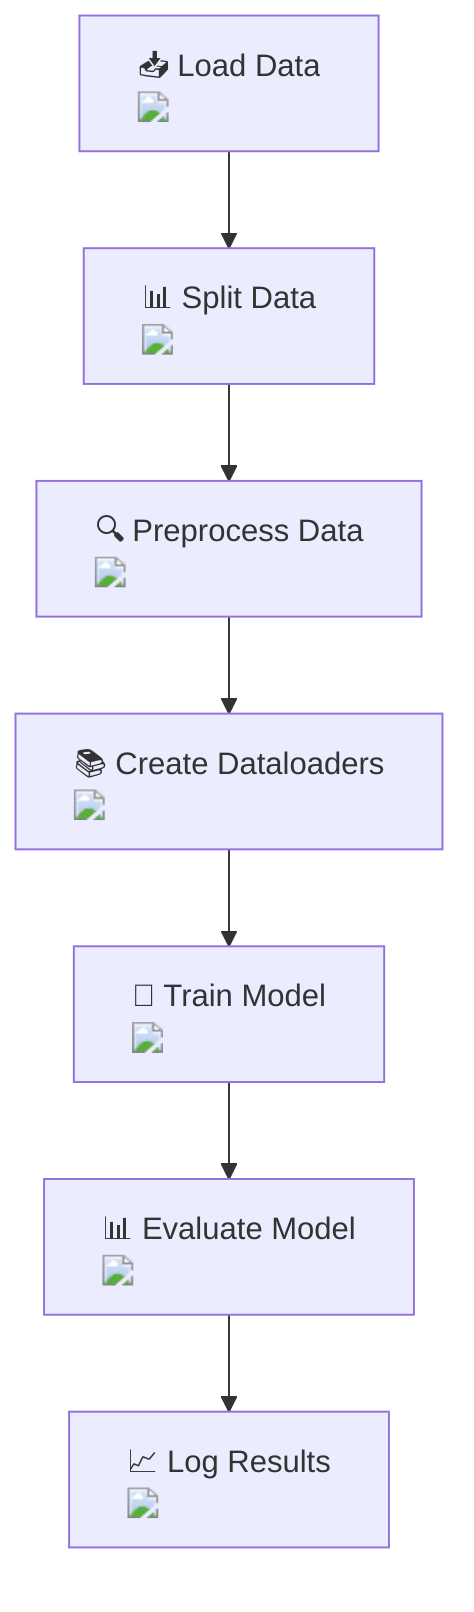 flowchart TD
    A["📥 Load Data <img src='dummy_plots/hist_template.svg' />"] --> B["📊 Split Data <img src='icons/row_split.svg' />"]
    B --> C["🔍 Preprocess Data <img src='icons/column_split.svg' />"]
    C --> D["📚 Create Dataloaders <img src='icons/table.svg' />"]
    D --> E["🧠 Train Model <img src='icons/brain.svg' />"]
    E --> F["📊 Evaluate Model <img src='icons/brain.svg' />"]
    F --> G["📈 Log Results <img src='icons/database.svg' />"]